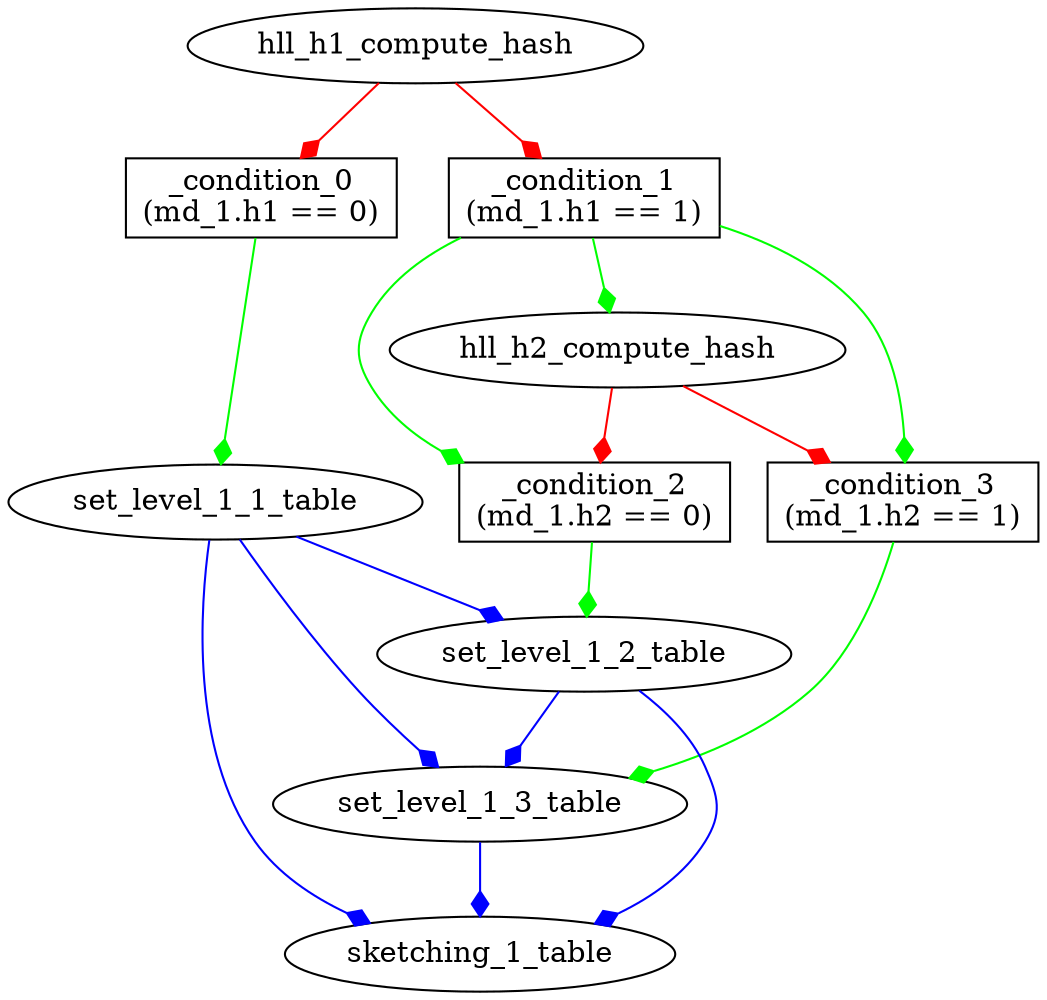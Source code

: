 digraph ingress {
_condition_2 [shape=box label="_condition_2\n(md_1.h2 == 0)"];
_condition_1 [shape=box label="_condition_1\n(md_1.h1 == 1)"];
_condition_0 [shape=box label="_condition_0\n(md_1.h1 == 0)"];
_condition_3 [shape=box label="_condition_3\n(md_1.h2 == 1)"];
set_level_1_1_table -> sketching_1_table [color=blue  arrowhead = diamond];
set_level_1_1_table -> set_level_1_2_table [color=blue  arrowhead = diamond];
set_level_1_1_table -> set_level_1_3_table [color=blue  arrowhead = diamond];
hll_h1_compute_hash -> _condition_0 [color=red  arrowhead = diamond];
hll_h1_compute_hash -> _condition_1 [color=red  arrowhead = diamond];
hll_h2_compute_hash -> _condition_2 [color=red  arrowhead = diamond];
hll_h2_compute_hash -> _condition_3 [color=red  arrowhead = diamond];
set_level_1_2_table -> sketching_1_table [color=blue  arrowhead = diamond];
set_level_1_2_table -> set_level_1_3_table [color=blue  arrowhead = diamond];
_condition_2 -> set_level_1_2_table [color=green  arrowhead = diamond];
_condition_1 -> _condition_2 [color=green  arrowhead = diamond];
_condition_1 -> _condition_3 [color=green  arrowhead = diamond];
_condition_1 -> hll_h2_compute_hash [color=green  arrowhead = diamond];
_condition_0 -> set_level_1_1_table [color=green  arrowhead = diamond];
_condition_3 -> set_level_1_3_table [color=green  arrowhead = diamond];
set_level_1_3_table -> sketching_1_table [color=blue  arrowhead = diamond];
}
